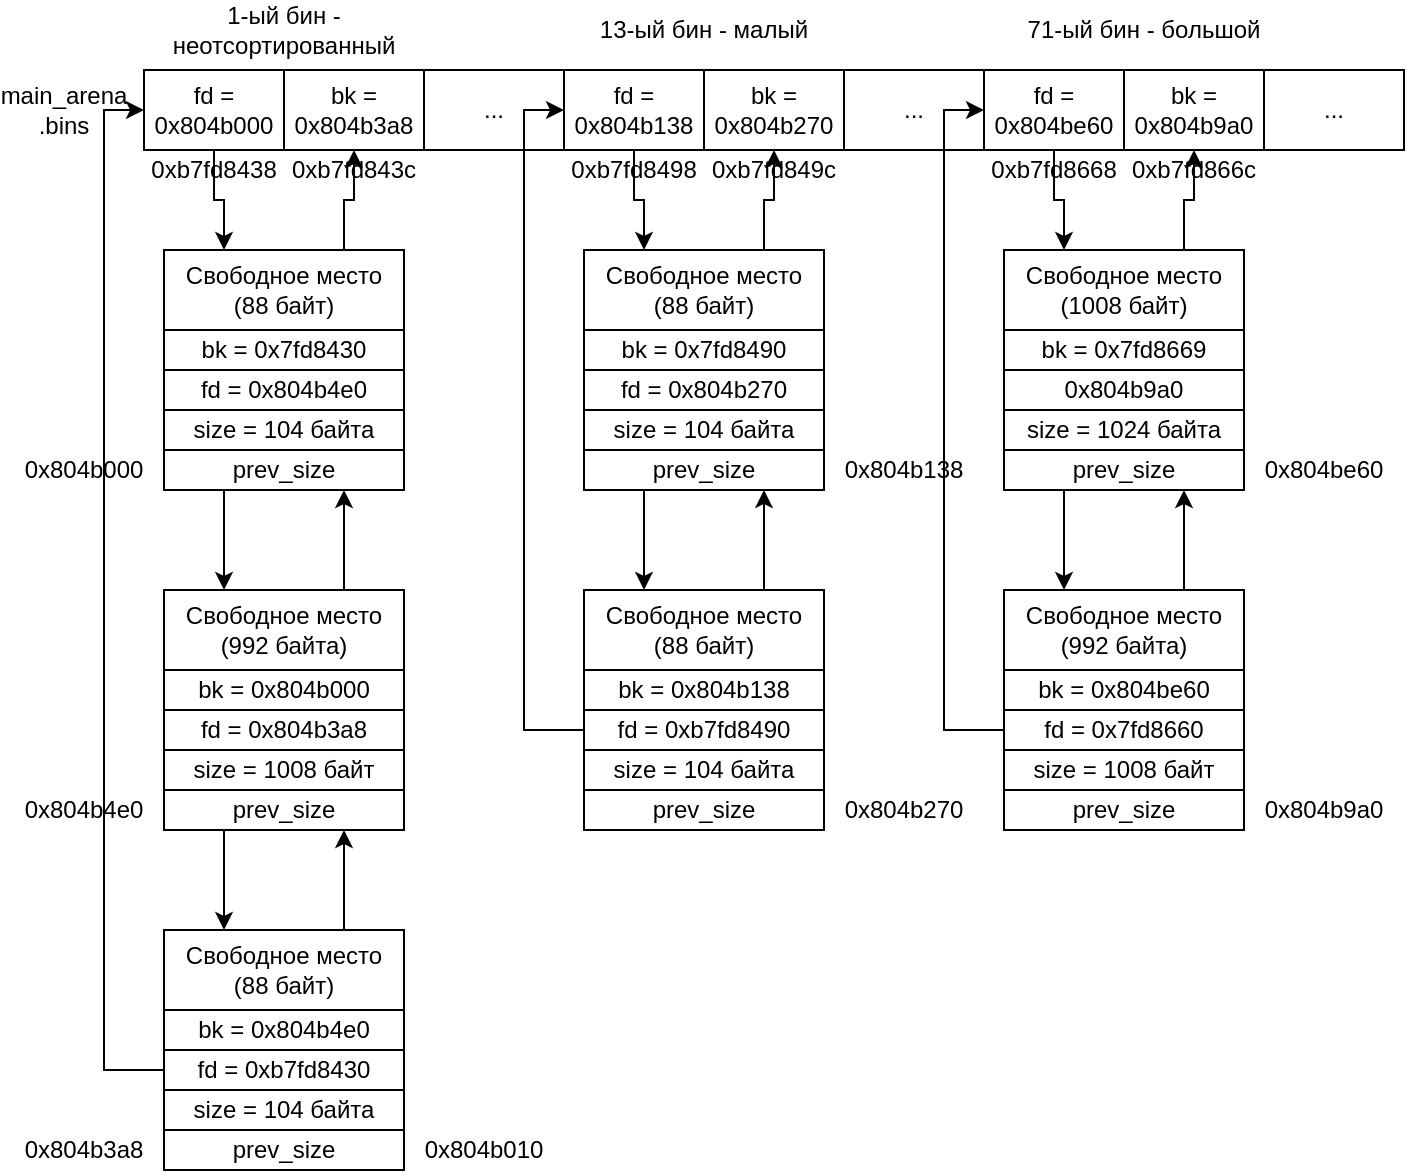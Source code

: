 <mxfile version="14.5.9" type="device"><diagram id="sJ_2lVGiVYpVHbzflXkk" name="Page-1"><mxGraphModel dx="1402" dy="788" grid="1" gridSize="10" guides="1" tooltips="1" connect="1" arrows="1" fold="1" page="1" pageScale="1" pageWidth="850" pageHeight="1100" math="0" shadow="0"><root><mxCell id="0"/><mxCell id="1" parent="0"/><mxCell id="HXXhWS1ZcrjHBdKqTWII-32" style="edgeStyle=orthogonalEdgeStyle;rounded=0;orthogonalLoop=1;jettySize=auto;html=1;exitX=0.5;exitY=1;exitDx=0;exitDy=0;entryX=0.25;entryY=0;entryDx=0;entryDy=0;" edge="1" parent="1" source="HXXhWS1ZcrjHBdKqTWII-1" target="HXXhWS1ZcrjHBdKqTWII-12"><mxGeometry relative="1" as="geometry"/></mxCell><mxCell id="HXXhWS1ZcrjHBdKqTWII-1" value="fd = 0x804b000" style="rounded=0;whiteSpace=wrap;html=1;" vertex="1" parent="1"><mxGeometry x="80" y="40" width="70" height="40" as="geometry"/></mxCell><mxCell id="HXXhWS1ZcrjHBdKqTWII-3" style="edgeStyle=orthogonalEdgeStyle;rounded=0;orthogonalLoop=1;jettySize=auto;html=1;exitX=0.75;exitY=0;exitDx=0;exitDy=0;" edge="1" parent="1" source="HXXhWS1ZcrjHBdKqTWII-2"><mxGeometry relative="1" as="geometry"><mxPoint x="50" y="50" as="targetPoint"/></mxGeometry></mxCell><mxCell id="HXXhWS1ZcrjHBdKqTWII-2" value="&lt;div&gt;main_arena&lt;/div&gt;&lt;div&gt;.bins&lt;br&gt;&lt;/div&gt;" style="text;html=1;strokeColor=none;fillColor=none;align=center;verticalAlign=middle;whiteSpace=wrap;rounded=0;" vertex="1" parent="1"><mxGeometry x="20" y="50" width="40" height="20" as="geometry"/></mxCell><mxCell id="HXXhWS1ZcrjHBdKqTWII-4" value="bk = 0x804b3a8" style="rounded=0;whiteSpace=wrap;html=1;" vertex="1" parent="1"><mxGeometry x="150" y="40" width="70" height="40" as="geometry"/></mxCell><mxCell id="HXXhWS1ZcrjHBdKqTWII-5" value="..." style="rounded=0;whiteSpace=wrap;html=1;" vertex="1" parent="1"><mxGeometry x="220" y="40" width="70" height="40" as="geometry"/></mxCell><mxCell id="HXXhWS1ZcrjHBdKqTWII-57" style="edgeStyle=orthogonalEdgeStyle;rounded=0;orthogonalLoop=1;jettySize=auto;html=1;exitX=0.5;exitY=1;exitDx=0;exitDy=0;entryX=0.25;entryY=0;entryDx=0;entryDy=0;" edge="1" parent="1" source="HXXhWS1ZcrjHBdKqTWII-6" target="HXXhWS1ZcrjHBdKqTWII-45"><mxGeometry relative="1" as="geometry"/></mxCell><mxCell id="HXXhWS1ZcrjHBdKqTWII-6" value="fd = 0x804b138" style="rounded=0;whiteSpace=wrap;html=1;" vertex="1" parent="1"><mxGeometry x="290" y="40" width="70" height="40" as="geometry"/></mxCell><mxCell id="HXXhWS1ZcrjHBdKqTWII-7" value="bk = 0x804b270" style="rounded=0;whiteSpace=wrap;html=1;" vertex="1" parent="1"><mxGeometry x="360" y="40" width="70" height="40" as="geometry"/></mxCell><mxCell id="HXXhWS1ZcrjHBdKqTWII-8" value="..." style="rounded=0;whiteSpace=wrap;html=1;" vertex="1" parent="1"><mxGeometry x="430" y="40" width="70" height="40" as="geometry"/></mxCell><mxCell id="HXXhWS1ZcrjHBdKqTWII-74" style="edgeStyle=orthogonalEdgeStyle;rounded=0;orthogonalLoop=1;jettySize=auto;html=1;exitX=0.5;exitY=1;exitDx=0;exitDy=0;entryX=0.25;entryY=0;entryDx=0;entryDy=0;" edge="1" parent="1" source="HXXhWS1ZcrjHBdKqTWII-9" target="HXXhWS1ZcrjHBdKqTWII-63"><mxGeometry relative="1" as="geometry"/></mxCell><mxCell id="HXXhWS1ZcrjHBdKqTWII-9" value="fd = 0x804be60" style="rounded=0;whiteSpace=wrap;html=1;" vertex="1" parent="1"><mxGeometry x="500" y="40" width="70" height="40" as="geometry"/></mxCell><mxCell id="HXXhWS1ZcrjHBdKqTWII-10" value="bk = 0x804b9a0" style="rounded=0;whiteSpace=wrap;html=1;" vertex="1" parent="1"><mxGeometry x="570" y="40" width="70" height="40" as="geometry"/></mxCell><mxCell id="HXXhWS1ZcrjHBdKqTWII-11" value="..." style="rounded=0;whiteSpace=wrap;html=1;" vertex="1" parent="1"><mxGeometry x="640" y="40" width="70" height="40" as="geometry"/></mxCell><mxCell id="HXXhWS1ZcrjHBdKqTWII-33" style="edgeStyle=orthogonalEdgeStyle;rounded=0;orthogonalLoop=1;jettySize=auto;html=1;exitX=0.75;exitY=0;exitDx=0;exitDy=0;entryX=0.5;entryY=1;entryDx=0;entryDy=0;" edge="1" parent="1" source="HXXhWS1ZcrjHBdKqTWII-12" target="HXXhWS1ZcrjHBdKqTWII-4"><mxGeometry relative="1" as="geometry"/></mxCell><mxCell id="HXXhWS1ZcrjHBdKqTWII-12" value="Свободное место (88 байт)" style="rounded=0;whiteSpace=wrap;html=1;" vertex="1" parent="1"><mxGeometry x="90" y="130" width="120" height="40" as="geometry"/></mxCell><mxCell id="HXXhWS1ZcrjHBdKqTWII-13" value="bk = 0x7fd8430" style="rounded=0;whiteSpace=wrap;html=1;" vertex="1" parent="1"><mxGeometry x="90" y="170" width="120" height="20" as="geometry"/></mxCell><mxCell id="HXXhWS1ZcrjHBdKqTWII-14" value="fd = 0x804b4e0" style="rounded=0;whiteSpace=wrap;html=1;" vertex="1" parent="1"><mxGeometry x="90" y="190" width="120" height="20" as="geometry"/></mxCell><mxCell id="HXXhWS1ZcrjHBdKqTWII-15" value="size = 104 байта" style="rounded=0;whiteSpace=wrap;html=1;" vertex="1" parent="1"><mxGeometry x="90" y="210" width="120" height="20" as="geometry"/></mxCell><mxCell id="HXXhWS1ZcrjHBdKqTWII-30" style="edgeStyle=orthogonalEdgeStyle;rounded=0;orthogonalLoop=1;jettySize=auto;html=1;exitX=0.25;exitY=1;exitDx=0;exitDy=0;entryX=0.25;entryY=0;entryDx=0;entryDy=0;" edge="1" parent="1" source="HXXhWS1ZcrjHBdKqTWII-16" target="HXXhWS1ZcrjHBdKqTWII-18"><mxGeometry relative="1" as="geometry"/></mxCell><mxCell id="HXXhWS1ZcrjHBdKqTWII-16" value="prev_size" style="rounded=0;whiteSpace=wrap;html=1;" vertex="1" parent="1"><mxGeometry x="90" y="230" width="120" height="20" as="geometry"/></mxCell><mxCell id="HXXhWS1ZcrjHBdKqTWII-31" style="edgeStyle=orthogonalEdgeStyle;rounded=0;orthogonalLoop=1;jettySize=auto;html=1;exitX=0.75;exitY=0;exitDx=0;exitDy=0;entryX=0.75;entryY=1;entryDx=0;entryDy=0;" edge="1" parent="1" source="HXXhWS1ZcrjHBdKqTWII-18" target="HXXhWS1ZcrjHBdKqTWII-16"><mxGeometry relative="1" as="geometry"/></mxCell><mxCell id="HXXhWS1ZcrjHBdKqTWII-18" value="Свободное место (992 байта)" style="rounded=0;whiteSpace=wrap;html=1;" vertex="1" parent="1"><mxGeometry x="90" y="300" width="120" height="40" as="geometry"/></mxCell><mxCell id="HXXhWS1ZcrjHBdKqTWII-19" value="bk = 0x804b000" style="rounded=0;whiteSpace=wrap;html=1;" vertex="1" parent="1"><mxGeometry x="90" y="340" width="120" height="20" as="geometry"/></mxCell><mxCell id="HXXhWS1ZcrjHBdKqTWII-20" value="fd = 0x804b3a8" style="rounded=0;whiteSpace=wrap;html=1;" vertex="1" parent="1"><mxGeometry x="90" y="360" width="120" height="20" as="geometry"/></mxCell><mxCell id="HXXhWS1ZcrjHBdKqTWII-21" value="size = 1008 байт" style="rounded=0;whiteSpace=wrap;html=1;" vertex="1" parent="1"><mxGeometry x="90" y="380" width="120" height="20" as="geometry"/></mxCell><mxCell id="HXXhWS1ZcrjHBdKqTWII-28" style="edgeStyle=orthogonalEdgeStyle;rounded=0;orthogonalLoop=1;jettySize=auto;html=1;exitX=0.25;exitY=1;exitDx=0;exitDy=0;entryX=0.25;entryY=0;entryDx=0;entryDy=0;" edge="1" parent="1" source="HXXhWS1ZcrjHBdKqTWII-22" target="HXXhWS1ZcrjHBdKqTWII-23"><mxGeometry relative="1" as="geometry"/></mxCell><mxCell id="HXXhWS1ZcrjHBdKqTWII-22" value="prev_size" style="rounded=0;whiteSpace=wrap;html=1;" vertex="1" parent="1"><mxGeometry x="90" y="400" width="120" height="20" as="geometry"/></mxCell><mxCell id="HXXhWS1ZcrjHBdKqTWII-29" style="edgeStyle=orthogonalEdgeStyle;rounded=0;orthogonalLoop=1;jettySize=auto;html=1;exitX=0.75;exitY=0;exitDx=0;exitDy=0;entryX=0.75;entryY=1;entryDx=0;entryDy=0;" edge="1" parent="1" source="HXXhWS1ZcrjHBdKqTWII-23" target="HXXhWS1ZcrjHBdKqTWII-22"><mxGeometry relative="1" as="geometry"/></mxCell><mxCell id="HXXhWS1ZcrjHBdKqTWII-23" value="Свободное место (88 байт)" style="rounded=0;whiteSpace=wrap;html=1;" vertex="1" parent="1"><mxGeometry x="90" y="470" width="120" height="40" as="geometry"/></mxCell><mxCell id="HXXhWS1ZcrjHBdKqTWII-24" value="bk = 0x804b4e0" style="rounded=0;whiteSpace=wrap;html=1;" vertex="1" parent="1"><mxGeometry x="90" y="510" width="120" height="20" as="geometry"/></mxCell><mxCell id="HXXhWS1ZcrjHBdKqTWII-34" style="edgeStyle=orthogonalEdgeStyle;rounded=0;orthogonalLoop=1;jettySize=auto;html=1;entryX=0;entryY=0.5;entryDx=0;entryDy=0;" edge="1" parent="1" source="HXXhWS1ZcrjHBdKqTWII-25" target="HXXhWS1ZcrjHBdKqTWII-1"><mxGeometry relative="1" as="geometry"><Array as="points"><mxPoint x="60" y="540"/><mxPoint x="60" y="60"/></Array></mxGeometry></mxCell><mxCell id="HXXhWS1ZcrjHBdKqTWII-25" value="fd = 0xb7fd8430" style="rounded=0;whiteSpace=wrap;html=1;" vertex="1" parent="1"><mxGeometry x="90" y="530" width="120" height="20" as="geometry"/></mxCell><mxCell id="HXXhWS1ZcrjHBdKqTWII-26" value="size = 104 байта" style="rounded=0;whiteSpace=wrap;html=1;" vertex="1" parent="1"><mxGeometry x="90" y="550" width="120" height="20" as="geometry"/></mxCell><mxCell id="HXXhWS1ZcrjHBdKqTWII-27" value="prev_size" style="rounded=0;whiteSpace=wrap;html=1;" vertex="1" parent="1"><mxGeometry x="90" y="570" width="120" height="20" as="geometry"/></mxCell><mxCell id="HXXhWS1ZcrjHBdKqTWII-35" value="0x804b000" style="text;html=1;strokeColor=none;fillColor=none;align=center;verticalAlign=middle;whiteSpace=wrap;rounded=0;" vertex="1" parent="1"><mxGeometry x="30" y="230" width="40" height="20" as="geometry"/></mxCell><mxCell id="HXXhWS1ZcrjHBdKqTWII-37" value="0x804b4e0" style="text;html=1;strokeColor=none;fillColor=none;align=center;verticalAlign=middle;whiteSpace=wrap;rounded=0;" vertex="1" parent="1"><mxGeometry x="30" y="400" width="40" height="20" as="geometry"/></mxCell><mxCell id="HXXhWS1ZcrjHBdKqTWII-38" value="0x804b3a8" style="text;html=1;strokeColor=none;fillColor=none;align=center;verticalAlign=middle;whiteSpace=wrap;rounded=0;" vertex="1" parent="1"><mxGeometry x="30" y="570" width="40" height="20" as="geometry"/></mxCell><mxCell id="HXXhWS1ZcrjHBdKqTWII-39" value="0x804b010" style="text;html=1;strokeColor=none;fillColor=none;align=center;verticalAlign=middle;whiteSpace=wrap;rounded=0;" vertex="1" parent="1"><mxGeometry x="230" y="570" width="40" height="20" as="geometry"/></mxCell><mxCell id="HXXhWS1ZcrjHBdKqTWII-58" style="edgeStyle=orthogonalEdgeStyle;rounded=0;orthogonalLoop=1;jettySize=auto;html=1;exitX=0.75;exitY=0;exitDx=0;exitDy=0;entryX=0.5;entryY=1;entryDx=0;entryDy=0;" edge="1" parent="1" source="HXXhWS1ZcrjHBdKqTWII-45" target="HXXhWS1ZcrjHBdKqTWII-7"><mxGeometry relative="1" as="geometry"/></mxCell><mxCell id="HXXhWS1ZcrjHBdKqTWII-45" value="Свободное место (88 байт)" style="rounded=0;whiteSpace=wrap;html=1;" vertex="1" parent="1"><mxGeometry x="300" y="130" width="120" height="40" as="geometry"/></mxCell><mxCell id="HXXhWS1ZcrjHBdKqTWII-46" value="bk = 0x7fd8490" style="rounded=0;whiteSpace=wrap;html=1;" vertex="1" parent="1"><mxGeometry x="300" y="170" width="120" height="20" as="geometry"/></mxCell><mxCell id="HXXhWS1ZcrjHBdKqTWII-47" value="fd = 0x804b270" style="rounded=0;whiteSpace=wrap;html=1;" vertex="1" parent="1"><mxGeometry x="300" y="190" width="120" height="20" as="geometry"/></mxCell><mxCell id="HXXhWS1ZcrjHBdKqTWII-48" value="size = 104 байта" style="rounded=0;whiteSpace=wrap;html=1;" vertex="1" parent="1"><mxGeometry x="300" y="210" width="120" height="20" as="geometry"/></mxCell><mxCell id="HXXhWS1ZcrjHBdKqTWII-59" style="edgeStyle=orthogonalEdgeStyle;rounded=0;orthogonalLoop=1;jettySize=auto;html=1;exitX=0.25;exitY=1;exitDx=0;exitDy=0;entryX=0.25;entryY=0;entryDx=0;entryDy=0;" edge="1" parent="1" source="HXXhWS1ZcrjHBdKqTWII-49" target="HXXhWS1ZcrjHBdKqTWII-50"><mxGeometry relative="1" as="geometry"/></mxCell><mxCell id="HXXhWS1ZcrjHBdKqTWII-49" value="prev_size" style="rounded=0;whiteSpace=wrap;html=1;" vertex="1" parent="1"><mxGeometry x="300" y="230" width="120" height="20" as="geometry"/></mxCell><mxCell id="HXXhWS1ZcrjHBdKqTWII-60" style="edgeStyle=orthogonalEdgeStyle;rounded=0;orthogonalLoop=1;jettySize=auto;html=1;exitX=0.75;exitY=0;exitDx=0;exitDy=0;entryX=0.75;entryY=1;entryDx=0;entryDy=0;" edge="1" parent="1" source="HXXhWS1ZcrjHBdKqTWII-50" target="HXXhWS1ZcrjHBdKqTWII-49"><mxGeometry relative="1" as="geometry"/></mxCell><mxCell id="HXXhWS1ZcrjHBdKqTWII-50" value="Свободное место (88 байт)" style="rounded=0;whiteSpace=wrap;html=1;" vertex="1" parent="1"><mxGeometry x="300" y="300" width="120" height="40" as="geometry"/></mxCell><mxCell id="HXXhWS1ZcrjHBdKqTWII-51" value="bk = 0x804b138" style="rounded=0;whiteSpace=wrap;html=1;" vertex="1" parent="1"><mxGeometry x="300" y="340" width="120" height="20" as="geometry"/></mxCell><mxCell id="HXXhWS1ZcrjHBdKqTWII-55" style="edgeStyle=orthogonalEdgeStyle;rounded=0;orthogonalLoop=1;jettySize=auto;html=1;entryX=0;entryY=0.5;entryDx=0;entryDy=0;" edge="1" parent="1" source="HXXhWS1ZcrjHBdKqTWII-52" target="HXXhWS1ZcrjHBdKqTWII-6"><mxGeometry relative="1" as="geometry"><Array as="points"><mxPoint x="270" y="370"/><mxPoint x="270" y="60"/></Array></mxGeometry></mxCell><mxCell id="HXXhWS1ZcrjHBdKqTWII-52" value="fd = 0xb7fd8490" style="rounded=0;whiteSpace=wrap;html=1;" vertex="1" parent="1"><mxGeometry x="300" y="360" width="120" height="20" as="geometry"/></mxCell><mxCell id="HXXhWS1ZcrjHBdKqTWII-53" value="size = 104 байта" style="rounded=0;whiteSpace=wrap;html=1;" vertex="1" parent="1"><mxGeometry x="300" y="380" width="120" height="20" as="geometry"/></mxCell><mxCell id="HXXhWS1ZcrjHBdKqTWII-54" value="prev_size" style="rounded=0;whiteSpace=wrap;html=1;" vertex="1" parent="1"><mxGeometry x="300" y="400" width="120" height="20" as="geometry"/></mxCell><mxCell id="HXXhWS1ZcrjHBdKqTWII-61" value="0x804b138" style="text;html=1;strokeColor=none;fillColor=none;align=center;verticalAlign=middle;whiteSpace=wrap;rounded=0;" vertex="1" parent="1"><mxGeometry x="440" y="230" width="40" height="20" as="geometry"/></mxCell><mxCell id="HXXhWS1ZcrjHBdKqTWII-62" value="0x804b270" style="text;html=1;strokeColor=none;fillColor=none;align=center;verticalAlign=middle;whiteSpace=wrap;rounded=0;" vertex="1" parent="1"><mxGeometry x="440" y="400" width="40" height="20" as="geometry"/></mxCell><mxCell id="HXXhWS1ZcrjHBdKqTWII-75" style="edgeStyle=orthogonalEdgeStyle;rounded=0;orthogonalLoop=1;jettySize=auto;html=1;exitX=0.75;exitY=0;exitDx=0;exitDy=0;entryX=0.5;entryY=1;entryDx=0;entryDy=0;" edge="1" parent="1" source="HXXhWS1ZcrjHBdKqTWII-63" target="HXXhWS1ZcrjHBdKqTWII-10"><mxGeometry relative="1" as="geometry"/></mxCell><mxCell id="HXXhWS1ZcrjHBdKqTWII-63" value="Свободное место (1008 байт)" style="rounded=0;whiteSpace=wrap;html=1;" vertex="1" parent="1"><mxGeometry x="510" y="130" width="120" height="40" as="geometry"/></mxCell><mxCell id="HXXhWS1ZcrjHBdKqTWII-64" value="bk = 0x7fd8669" style="rounded=0;whiteSpace=wrap;html=1;" vertex="1" parent="1"><mxGeometry x="510" y="170" width="120" height="20" as="geometry"/></mxCell><mxCell id="HXXhWS1ZcrjHBdKqTWII-65" value="0x804b9a0" style="rounded=0;whiteSpace=wrap;html=1;" vertex="1" parent="1"><mxGeometry x="510" y="190" width="120" height="20" as="geometry"/></mxCell><mxCell id="HXXhWS1ZcrjHBdKqTWII-66" value="size = 1024 байта" style="rounded=0;whiteSpace=wrap;html=1;" vertex="1" parent="1"><mxGeometry x="510" y="210" width="120" height="20" as="geometry"/></mxCell><mxCell id="HXXhWS1ZcrjHBdKqTWII-76" style="edgeStyle=orthogonalEdgeStyle;rounded=0;orthogonalLoop=1;jettySize=auto;html=1;exitX=0.25;exitY=1;exitDx=0;exitDy=0;entryX=0.25;entryY=0;entryDx=0;entryDy=0;" edge="1" parent="1" source="HXXhWS1ZcrjHBdKqTWII-67" target="HXXhWS1ZcrjHBdKqTWII-68"><mxGeometry relative="1" as="geometry"/></mxCell><mxCell id="HXXhWS1ZcrjHBdKqTWII-67" value="prev_size" style="rounded=0;whiteSpace=wrap;html=1;" vertex="1" parent="1"><mxGeometry x="510" y="230" width="120" height="20" as="geometry"/></mxCell><mxCell id="HXXhWS1ZcrjHBdKqTWII-77" style="edgeStyle=orthogonalEdgeStyle;rounded=0;orthogonalLoop=1;jettySize=auto;html=1;exitX=0.75;exitY=0;exitDx=0;exitDy=0;entryX=0.75;entryY=1;entryDx=0;entryDy=0;" edge="1" parent="1" source="HXXhWS1ZcrjHBdKqTWII-68" target="HXXhWS1ZcrjHBdKqTWII-67"><mxGeometry relative="1" as="geometry"/></mxCell><mxCell id="HXXhWS1ZcrjHBdKqTWII-68" value="Свободное место (992 байта)" style="rounded=0;whiteSpace=wrap;html=1;" vertex="1" parent="1"><mxGeometry x="510" y="300" width="120" height="40" as="geometry"/></mxCell><mxCell id="HXXhWS1ZcrjHBdKqTWII-69" value="bk = 0x804be60" style="rounded=0;whiteSpace=wrap;html=1;" vertex="1" parent="1"><mxGeometry x="510" y="340" width="120" height="20" as="geometry"/></mxCell><mxCell id="HXXhWS1ZcrjHBdKqTWII-78" style="edgeStyle=orthogonalEdgeStyle;rounded=0;orthogonalLoop=1;jettySize=auto;html=1;entryX=0;entryY=0.5;entryDx=0;entryDy=0;" edge="1" parent="1" source="HXXhWS1ZcrjHBdKqTWII-70" target="HXXhWS1ZcrjHBdKqTWII-9"><mxGeometry relative="1" as="geometry"><Array as="points"><mxPoint x="480" y="370"/><mxPoint x="480" y="60"/></Array></mxGeometry></mxCell><mxCell id="HXXhWS1ZcrjHBdKqTWII-70" value="fd = 0x7fd8660" style="rounded=0;whiteSpace=wrap;html=1;" vertex="1" parent="1"><mxGeometry x="510" y="360" width="120" height="20" as="geometry"/></mxCell><mxCell id="HXXhWS1ZcrjHBdKqTWII-71" value="size = 1008 байт" style="rounded=0;whiteSpace=wrap;html=1;" vertex="1" parent="1"><mxGeometry x="510" y="380" width="120" height="20" as="geometry"/></mxCell><mxCell id="HXXhWS1ZcrjHBdKqTWII-72" value="prev_size" style="rounded=0;whiteSpace=wrap;html=1;" vertex="1" parent="1"><mxGeometry x="510" y="400" width="120" height="20" as="geometry"/></mxCell><mxCell id="HXXhWS1ZcrjHBdKqTWII-79" value="0x804be60" style="text;html=1;strokeColor=none;fillColor=none;align=center;verticalAlign=middle;whiteSpace=wrap;rounded=0;" vertex="1" parent="1"><mxGeometry x="650" y="230" width="40" height="20" as="geometry"/></mxCell><mxCell id="HXXhWS1ZcrjHBdKqTWII-80" value="0x804b9a0" style="text;html=1;strokeColor=none;fillColor=none;align=center;verticalAlign=middle;whiteSpace=wrap;rounded=0;" vertex="1" parent="1"><mxGeometry x="650" y="400" width="40" height="20" as="geometry"/></mxCell><mxCell id="HXXhWS1ZcrjHBdKqTWII-81" value="1-ый бин - неотсортированный" style="text;html=1;strokeColor=none;fillColor=none;align=center;verticalAlign=middle;whiteSpace=wrap;rounded=0;" vertex="1" parent="1"><mxGeometry x="80" y="10" width="140" height="20" as="geometry"/></mxCell><mxCell id="HXXhWS1ZcrjHBdKqTWII-82" value="0xb7fd8438" style="text;html=1;strokeColor=none;fillColor=none;align=center;verticalAlign=middle;whiteSpace=wrap;rounded=0;" vertex="1" parent="1"><mxGeometry x="95" y="80" width="40" height="20" as="geometry"/></mxCell><mxCell id="HXXhWS1ZcrjHBdKqTWII-83" value="0xb7fd843c" style="text;html=1;strokeColor=none;fillColor=none;align=center;verticalAlign=middle;whiteSpace=wrap;rounded=0;" vertex="1" parent="1"><mxGeometry x="165" y="80" width="40" height="20" as="geometry"/></mxCell><mxCell id="HXXhWS1ZcrjHBdKqTWII-85" value="13-ый бин - малый" style="text;html=1;strokeColor=none;fillColor=none;align=center;verticalAlign=middle;whiteSpace=wrap;rounded=0;" vertex="1" parent="1"><mxGeometry x="290" y="10" width="140" height="20" as="geometry"/></mxCell><mxCell id="HXXhWS1ZcrjHBdKqTWII-86" value="71-ый бин - большой" style="text;html=1;strokeColor=none;fillColor=none;align=center;verticalAlign=middle;whiteSpace=wrap;rounded=0;" vertex="1" parent="1"><mxGeometry x="510" y="10" width="140" height="20" as="geometry"/></mxCell><mxCell id="HXXhWS1ZcrjHBdKqTWII-87" value="0xb7fd8498" style="text;html=1;strokeColor=none;fillColor=none;align=center;verticalAlign=middle;whiteSpace=wrap;rounded=0;" vertex="1" parent="1"><mxGeometry x="305" y="80" width="40" height="20" as="geometry"/></mxCell><mxCell id="HXXhWS1ZcrjHBdKqTWII-88" value="0xb7fd849c" style="text;html=1;strokeColor=none;fillColor=none;align=center;verticalAlign=middle;whiteSpace=wrap;rounded=0;" vertex="1" parent="1"><mxGeometry x="375" y="80" width="40" height="20" as="geometry"/></mxCell><mxCell id="HXXhWS1ZcrjHBdKqTWII-89" value="0xb7fd8668" style="text;html=1;strokeColor=none;fillColor=none;align=center;verticalAlign=middle;whiteSpace=wrap;rounded=0;" vertex="1" parent="1"><mxGeometry x="515" y="80" width="40" height="20" as="geometry"/></mxCell><mxCell id="HXXhWS1ZcrjHBdKqTWII-90" value="0xb7fd866c" style="text;html=1;strokeColor=none;fillColor=none;align=center;verticalAlign=middle;whiteSpace=wrap;rounded=0;" vertex="1" parent="1"><mxGeometry x="585" y="80" width="40" height="20" as="geometry"/></mxCell></root></mxGraphModel></diagram></mxfile>
